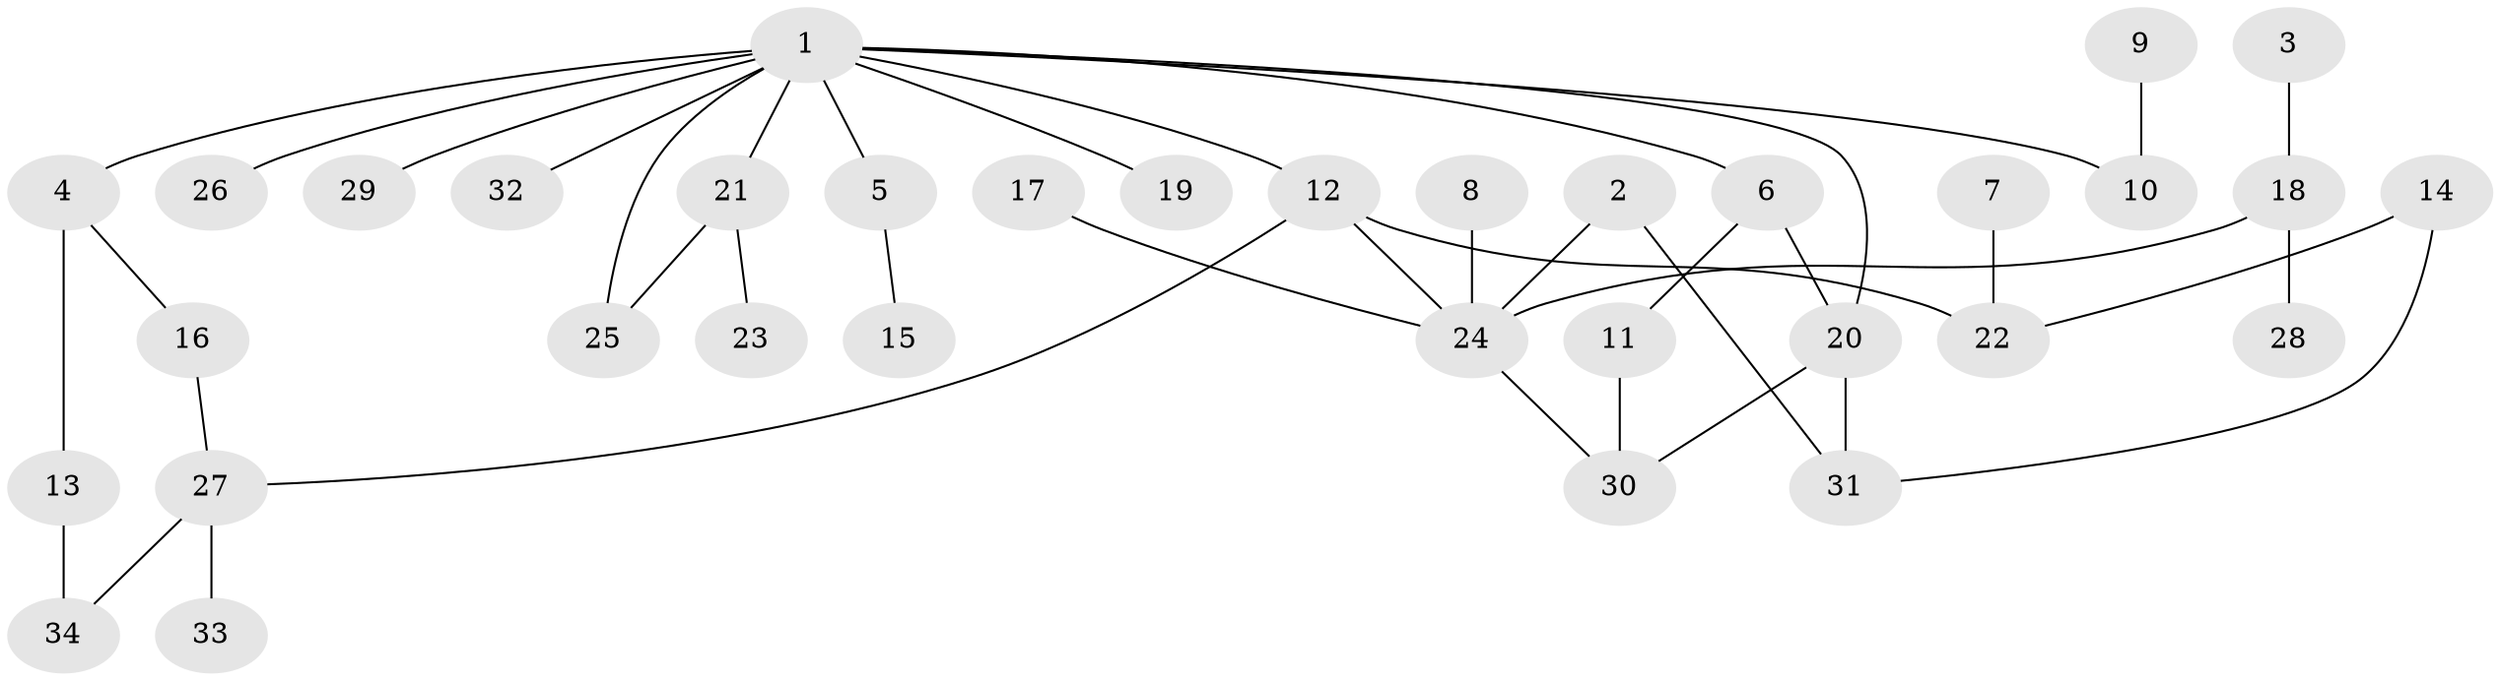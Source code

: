 // original degree distribution, {6: 0.014705882352941176, 7: 0.014705882352941176, 5: 0.014705882352941176, 8: 0.014705882352941176, 2: 0.38235294117647056, 4: 0.058823529411764705, 3: 0.16176470588235295, 1: 0.3382352941176471}
// Generated by graph-tools (version 1.1) at 2025/25/03/09/25 03:25:31]
// undirected, 34 vertices, 41 edges
graph export_dot {
graph [start="1"]
  node [color=gray90,style=filled];
  1;
  2;
  3;
  4;
  5;
  6;
  7;
  8;
  9;
  10;
  11;
  12;
  13;
  14;
  15;
  16;
  17;
  18;
  19;
  20;
  21;
  22;
  23;
  24;
  25;
  26;
  27;
  28;
  29;
  30;
  31;
  32;
  33;
  34;
  1 -- 4 [weight=1.0];
  1 -- 5 [weight=1.0];
  1 -- 6 [weight=1.0];
  1 -- 10 [weight=1.0];
  1 -- 12 [weight=1.0];
  1 -- 19 [weight=1.0];
  1 -- 20 [weight=1.0];
  1 -- 21 [weight=1.0];
  1 -- 25 [weight=1.0];
  1 -- 26 [weight=1.0];
  1 -- 29 [weight=1.0];
  1 -- 32 [weight=1.0];
  2 -- 24 [weight=1.0];
  2 -- 31 [weight=1.0];
  3 -- 18 [weight=1.0];
  4 -- 13 [weight=1.0];
  4 -- 16 [weight=1.0];
  5 -- 15 [weight=1.0];
  6 -- 11 [weight=1.0];
  6 -- 20 [weight=1.0];
  7 -- 22 [weight=1.0];
  8 -- 24 [weight=1.0];
  9 -- 10 [weight=1.0];
  11 -- 30 [weight=1.0];
  12 -- 22 [weight=1.0];
  12 -- 24 [weight=1.0];
  12 -- 27 [weight=1.0];
  13 -- 34 [weight=1.0];
  14 -- 22 [weight=1.0];
  14 -- 31 [weight=1.0];
  16 -- 27 [weight=1.0];
  17 -- 24 [weight=1.0];
  18 -- 24 [weight=1.0];
  18 -- 28 [weight=1.0];
  20 -- 30 [weight=1.0];
  20 -- 31 [weight=1.0];
  21 -- 23 [weight=1.0];
  21 -- 25 [weight=1.0];
  24 -- 30 [weight=1.0];
  27 -- 33 [weight=1.0];
  27 -- 34 [weight=1.0];
}
